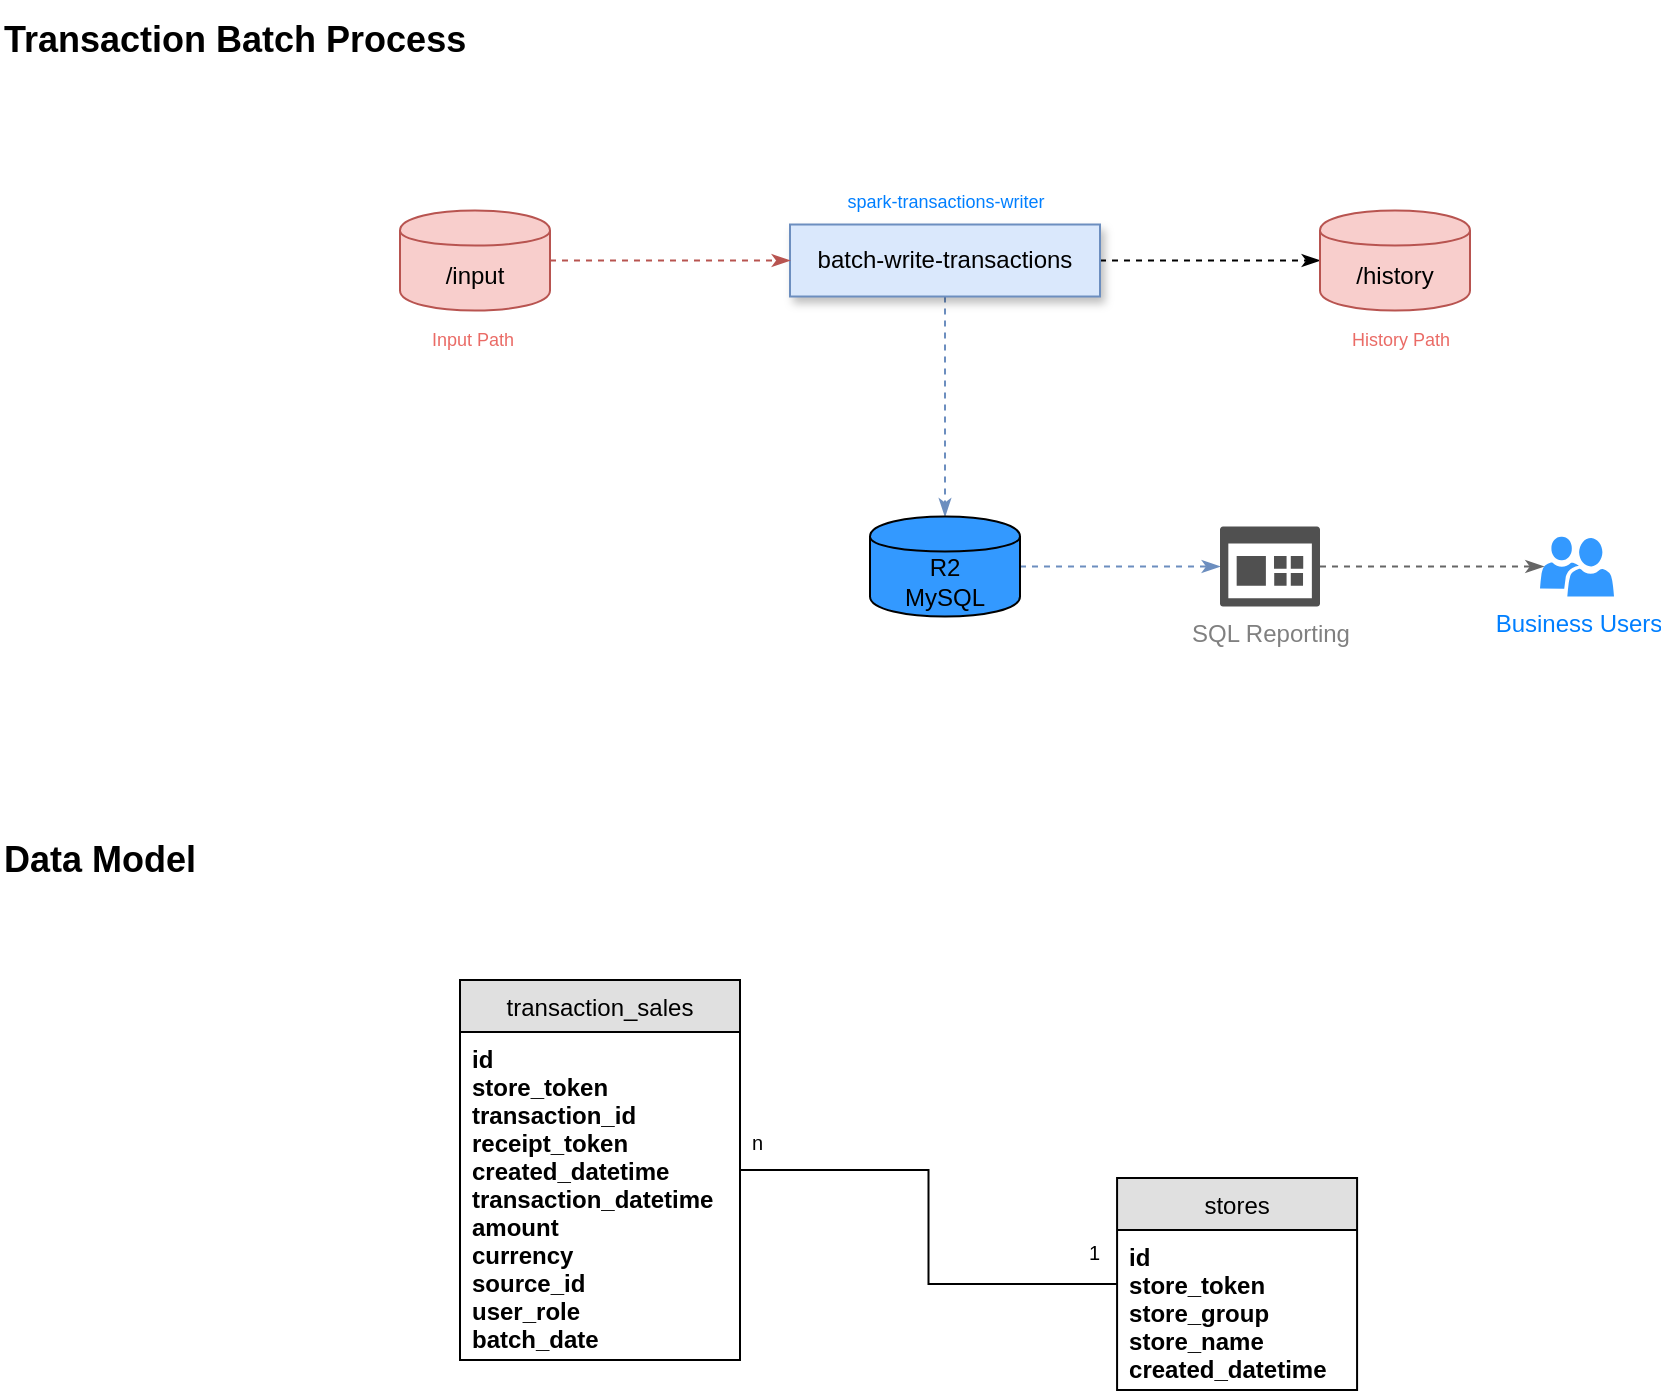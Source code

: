 <mxfile version="12.6.5" type="device"><diagram id="8rX3b0QkytRppVgaf3Yx" name="Page-1"><mxGraphModel dx="2564" dy="733" grid="1" gridSize="10" guides="1" tooltips="1" connect="1" arrows="1" fold="1" page="1" pageScale="1" pageWidth="1169" pageHeight="827" math="0" shadow="0"><root><mxCell id="0"/><mxCell id="1" parent="0"/><mxCell id="oJTfaRwPdMFL70vDuNZQ-7" style="edgeStyle=orthogonalEdgeStyle;rounded=0;orthogonalLoop=1;jettySize=auto;html=1;dashed=1;endArrow=classicThin;endFill=1;fillColor=#dae8fc;strokeColor=#6c8ebf;" parent="1" source="oJTfaRwPdMFL70vDuNZQ-1" target="oJTfaRwPdMFL70vDuNZQ-5" edge="1"><mxGeometry relative="1" as="geometry"/></mxCell><mxCell id="oJTfaRwPdMFL70vDuNZQ-18" style="edgeStyle=orthogonalEdgeStyle;rounded=0;orthogonalLoop=1;jettySize=auto;html=1;entryX=0;entryY=0.5;entryDx=0;entryDy=0;dashed=1;endArrow=classicThin;endFill=1;fontColor=#007FFF;" parent="1" source="oJTfaRwPdMFL70vDuNZQ-1" target="oJTfaRwPdMFL70vDuNZQ-17" edge="1"><mxGeometry relative="1" as="geometry"/></mxCell><mxCell id="oJTfaRwPdMFL70vDuNZQ-1" value="batch-write-transactions" style="whiteSpace=wrap;html=1;fillColor=#dae8fc;strokeColor=#6c8ebf;fontSize=12;shadow=1;" parent="1" vertex="1"><mxGeometry x="-725" y="152.25" width="155" height="36" as="geometry"/></mxCell><mxCell id="oJTfaRwPdMFL70vDuNZQ-6" style="edgeStyle=orthogonalEdgeStyle;rounded=0;orthogonalLoop=1;jettySize=auto;html=1;dashed=1;fillColor=#f8cecc;strokeColor=#b85450;endArrow=classicThin;endFill=1;" parent="1" source="oJTfaRwPdMFL70vDuNZQ-2" target="oJTfaRwPdMFL70vDuNZQ-1" edge="1"><mxGeometry relative="1" as="geometry"/></mxCell><mxCell id="oJTfaRwPdMFL70vDuNZQ-2" value="/input&lt;div&gt;&lt;/div&gt;" style="shape=cylinder;whiteSpace=wrap;html=1;boundedLbl=1;backgroundOutline=1;fillColor=#f8cecc;strokeColor=#b85450;" parent="1" vertex="1"><mxGeometry x="-920" y="145.25" width="75" height="50" as="geometry"/></mxCell><mxCell id="oJTfaRwPdMFL70vDuNZQ-4" value="spark-transactions-writer" style="text;html=1;strokeColor=none;fillColor=none;align=center;verticalAlign=middle;whiteSpace=wrap;rounded=0;fontSize=9;fontColor=#007FFF;" parent="1" vertex="1"><mxGeometry x="-712.5" y="130" width="130" height="22.25" as="geometry"/></mxCell><mxCell id="oJTfaRwPdMFL70vDuNZQ-12" style="edgeStyle=orthogonalEdgeStyle;rounded=0;orthogonalLoop=1;jettySize=auto;html=1;entryX=0;entryY=0.5;entryDx=0;entryDy=0;entryPerimeter=0;dashed=1;endArrow=classicThin;endFill=1;fontColor=#007FFF;fillColor=#dae8fc;strokeColor=#6c8ebf;" parent="1" source="oJTfaRwPdMFL70vDuNZQ-5" target="oJTfaRwPdMFL70vDuNZQ-11" edge="1"><mxGeometry relative="1" as="geometry"/></mxCell><mxCell id="oJTfaRwPdMFL70vDuNZQ-5" value="&lt;div&gt;R2&lt;/div&gt;&lt;div&gt;MySQL&lt;/div&gt;&lt;div&gt;&lt;/div&gt;" style="shape=cylinder;whiteSpace=wrap;html=1;boundedLbl=1;backgroundOutline=1;fillColor=#3399FF;" parent="1" vertex="1"><mxGeometry x="-685" y="298.25" width="75" height="50" as="geometry"/></mxCell><mxCell id="oJTfaRwPdMFL70vDuNZQ-8" value="Business Users" style="pointerEvents=1;shadow=0;dashed=0;html=1;strokeColor=none;labelPosition=center;verticalLabelPosition=bottom;verticalAlign=top;align=center;shape=mxgraph.mscae.intune.user_group;fillColor=#3399FF;fontColor=#007FFF;" parent="1" vertex="1"><mxGeometry x="-350" y="308.25" width="37" height="30" as="geometry"/></mxCell><mxCell id="oJTfaRwPdMFL70vDuNZQ-15" style="edgeStyle=orthogonalEdgeStyle;rounded=0;orthogonalLoop=1;jettySize=auto;html=1;entryX=0.05;entryY=0.5;entryDx=0;entryDy=0;entryPerimeter=0;dashed=1;endArrow=classicThin;endFill=1;fontColor=#007FFF;fillColor=#f5f5f5;strokeColor=#666666;" parent="1" source="oJTfaRwPdMFL70vDuNZQ-11" target="oJTfaRwPdMFL70vDuNZQ-8" edge="1"><mxGeometry relative="1" as="geometry"/></mxCell><mxCell id="oJTfaRwPdMFL70vDuNZQ-11" value="SQL Reporting" style="pointerEvents=1;shadow=0;dashed=0;html=1;strokeColor=none;labelPosition=center;verticalLabelPosition=bottom;verticalAlign=top;align=center;fillColor=#505050;shape=mxgraph.mscae.intune.dashboard;fontColor=#808080;" parent="1" vertex="1"><mxGeometry x="-510" y="303.25" width="50" height="40" as="geometry"/></mxCell><mxCell id="oJTfaRwPdMFL70vDuNZQ-17" value="/history" style="shape=cylinder;whiteSpace=wrap;html=1;boundedLbl=1;backgroundOutline=1;fillColor=#f8cecc;strokeColor=#b85450;" parent="1" vertex="1"><mxGeometry x="-460" y="145.25" width="75" height="50" as="geometry"/></mxCell><mxCell id="oJTfaRwPdMFL70vDuNZQ-19" value="Transaction Batch Process" style="text;html=1;strokeColor=none;fillColor=none;align=left;verticalAlign=middle;whiteSpace=wrap;fontSize=18;fontStyle=1" parent="1" vertex="1"><mxGeometry x="-1120" y="40" width="279" height="40" as="geometry"/></mxCell><mxCell id="oJTfaRwPdMFL70vDuNZQ-21" value="Input Path" style="text;html=1;strokeColor=none;fillColor=none;align=left;verticalAlign=middle;whiteSpace=wrap;rounded=0;shadow=0;fontColor=#EA6B66;fontSize=9;" parent="1" vertex="1"><mxGeometry x="-906.47" y="200" width="47.93" height="20" as="geometry"/></mxCell><mxCell id="oJTfaRwPdMFL70vDuNZQ-23" value="History Path" style="text;html=1;strokeColor=none;fillColor=none;align=left;verticalAlign=middle;whiteSpace=wrap;rounded=0;shadow=0;fontColor=#EA6B66;fontSize=9;" parent="1" vertex="1"><mxGeometry x="-446.47" y="200" width="56.47" height="20" as="geometry"/></mxCell><mxCell id="oJTfaRwPdMFL70vDuNZQ-24" style="edgeStyle=orthogonalEdgeStyle;rounded=0;orthogonalLoop=1;jettySize=auto;html=1;endArrow=none;endFill=0;" parent="1" source="oJTfaRwPdMFL70vDuNZQ-29" target="oJTfaRwPdMFL70vDuNZQ-27" edge="1"><mxGeometry relative="1" as="geometry"/></mxCell><mxCell id="oJTfaRwPdMFL70vDuNZQ-25" value="n" style="text;strokeColor=none;fillColor=none;spacingLeft=4;spacingRight=4;overflow=hidden;rotatable=0;points=[[0,0.5],[1,0.5]];portConstraint=eastwest;fontSize=10;" parent="1" vertex="1"><mxGeometry x="-750" y="599" width="20" height="26" as="geometry"/></mxCell><mxCell id="oJTfaRwPdMFL70vDuNZQ-26" value="1" style="text;strokeColor=none;fillColor=none;spacingLeft=4;spacingRight=4;overflow=hidden;rotatable=0;points=[[0,0.5],[1,0.5]];portConstraint=eastwest;fontSize=10;" parent="1" vertex="1"><mxGeometry x="-581.46" y="654" width="20" height="26" as="geometry"/></mxCell><mxCell id="oJTfaRwPdMFL70vDuNZQ-27" value="stores" style="swimlane;fontStyle=0;childLayout=stackLayout;horizontal=1;startSize=26;fillColor=#e0e0e0;horizontalStack=0;resizeParent=1;resizeParentMax=0;resizeLast=0;collapsible=1;marginBottom=0;swimlaneFillColor=#ffffff;align=center;fontSize=12;" parent="1" vertex="1"><mxGeometry x="-561.46" y="629" width="120" height="106" as="geometry"/></mxCell><mxCell id="F9eOftU6kWIHNgtV_8lG-15" value="id&#10;store_token&#10;store_group&#10;store_name&#10;created_datetime" style="text;strokeColor=none;fillColor=none;spacingLeft=4;spacingRight=4;overflow=hidden;rotatable=0;points=[[0,0.5],[1,0.5]];portConstraint=eastwest;fontSize=12;fontStyle=1" vertex="1" parent="oJTfaRwPdMFL70vDuNZQ-27"><mxGeometry y="26" width="120" height="80" as="geometry"/></mxCell><mxCell id="oJTfaRwPdMFL70vDuNZQ-29" value="transaction_sales" style="swimlane;fontStyle=0;childLayout=stackLayout;horizontal=1;startSize=26;fillColor=#e0e0e0;horizontalStack=0;resizeParent=1;resizeParentMax=0;resizeLast=0;collapsible=1;marginBottom=0;swimlaneFillColor=#ffffff;align=center;fontSize=12;" parent="1" vertex="1"><mxGeometry x="-890" y="530" width="140" height="190" as="geometry"/></mxCell><mxCell id="F9eOftU6kWIHNgtV_8lG-14" value="id&#10;store_token&#10;transaction_id&#10;receipt_token&#10;created_datetime&#10;transaction_datetime&#10;amount&#10;currency&#10;source_id&#10;user_role&#10;batch_date" style="text;strokeColor=none;fillColor=none;spacingLeft=4;spacingRight=4;overflow=hidden;rotatable=0;points=[[0,0.5],[1,0.5]];portConstraint=eastwest;fontSize=12;fontStyle=1" vertex="1" parent="oJTfaRwPdMFL70vDuNZQ-29"><mxGeometry y="26" width="140" height="164" as="geometry"/></mxCell><mxCell id="oJTfaRwPdMFL70vDuNZQ-31" value="Data Model" style="text;html=1;strokeColor=none;fillColor=none;align=left;verticalAlign=middle;whiteSpace=wrap;fontSize=18;fontStyle=1" parent="1" vertex="1"><mxGeometry x="-1120" y="450" width="160" height="40" as="geometry"/></mxCell></root></mxGraphModel></diagram></mxfile>